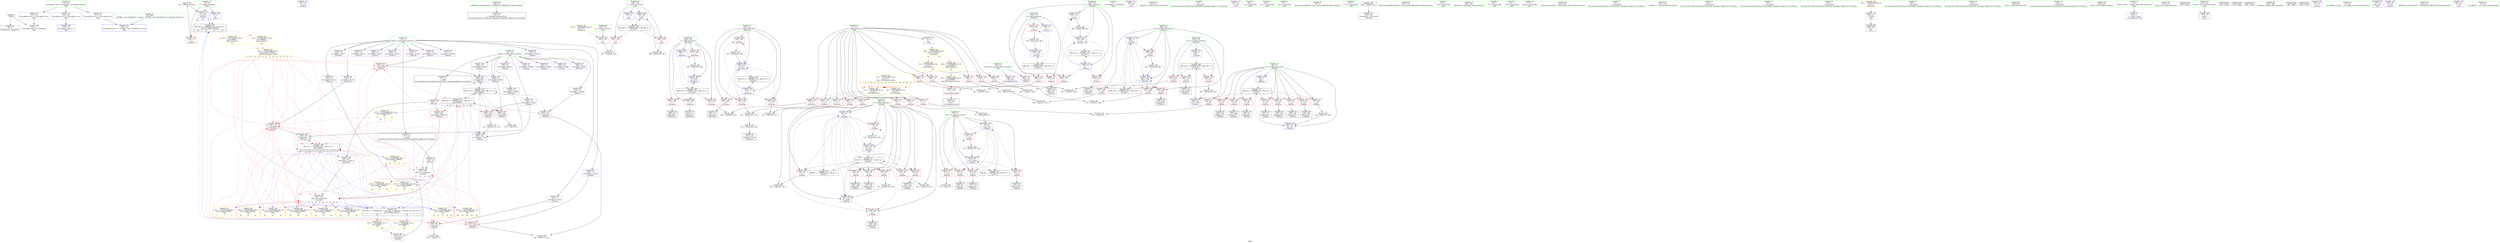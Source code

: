 digraph "SVFG" {
	label="SVFG";

	Node0x55b50742fbe0 [shape=record,color=grey,label="{NodeID: 0\nNullPtr}"];
	Node0x55b50742fbe0 -> Node0x55b507452ce0[style=solid];
	Node0x55b50742fbe0 -> Node0x55b507455390[style=solid];
	Node0x55b507462450 [shape=record,color=grey,label="{NodeID: 277\n319 = Binary(318, 88, )\n}"];
	Node0x55b507462450 -> Node0x55b50745d3c0[style=solid];
	Node0x55b507455390 [shape=record,color=blue, style = dotted,label="{NodeID: 194\n412\<--3\nllvm.global_ctors_2\<--dummyVal\nGlob }"];
	Node0x55b507452550 [shape=record,color=purple,label="{NodeID: 111\n321\<--27\n\<--.str.2\n_Z5solvev\n}"];
	Node0x55b507450700 [shape=record,color=green,label="{NodeID: 28\n50\<--56\n_ZNSt8ios_base4InitD1Ev\<--_ZNSt8ios_base4InitD1Ev_field_insensitive\n}"];
	Node0x55b507450700 -> Node0x55b5074530b0[style=solid];
	Node0x55b50745d970 [shape=record,color=blue,label="{NodeID: 222\n378\<--398\ni\<--inc\nmain\n}"];
	Node0x55b50745d970 -> Node0x55b50746e0a0[style=dashed];
	Node0x55b5074584f0 [shape=record,color=red,label="{NodeID: 139\n159\<--66\n\<--col\n_Z4dropv\n}"];
	Node0x55b5074584f0 -> Node0x55b507453aa0[style=solid];
	Node0x55b5074530b0 [shape=record,color=black,label="{NodeID: 56\n49\<--50\n\<--_ZNSt8ios_base4InitD1Ev\nCan only get source location for instruction, argument, global var or function.}"];
	Node0x55b50747f170 [shape=record,color=yellow,style=double,label="{NodeID: 416\n24V_4 = CSCHI(MR_24V_3)\npts\{150000 180000 \}\nCS[]|{<s0>8|<s1>8|<s2>8|<s3>8|<s4>8}}"];
	Node0x55b50747f170:s0 -> Node0x55b5074591f0[style=dashed,color=red];
	Node0x55b50747f170:s1 -> Node0x55b507459390[style=dashed,color=red];
	Node0x55b50747f170:s2 -> Node0x55b507459600[style=dashed,color=red];
	Node0x55b50747f170:s3 -> Node0x55b507455be0[style=dashed,color=red];
	Node0x55b50747f170:s4 -> Node0x55b5074748a0[style=dashed,color=red];
	Node0x55b507476f10 [shape=record,color=yellow,style=double,label="{NodeID: 333\n24V_1 = ENCHI(MR_24V_0)\npts\{150000 180000 \}\nFun[_Z13compute_statev]|{|<s1>6|<s2>6|<s3>6|<s4>11|<s5>11|<s6>11|<s7>11|<s8>11|<s9>12|<s10>12|<s11>12|<s12>17|<s13>17|<s14>17}}"];
	Node0x55b507476f10 -> Node0x55b50746d110[style=dashed];
	Node0x55b507476f10:s1 -> Node0x55b507459d50[style=dashed,color=red];
	Node0x55b507476f10:s2 -> Node0x55b5074560c0[style=dashed,color=red];
	Node0x55b507476f10:s3 -> Node0x55b50746efa0[style=dashed,color=red];
	Node0x55b507476f10:s4 -> Node0x55b5074591f0[style=dashed,color=red];
	Node0x55b507476f10:s5 -> Node0x55b507459390[style=dashed,color=red];
	Node0x55b507476f10:s6 -> Node0x55b507459600[style=dashed,color=red];
	Node0x55b507476f10:s7 -> Node0x55b507455be0[style=dashed,color=red];
	Node0x55b507476f10:s8 -> Node0x55b5074748a0[style=dashed,color=red];
	Node0x55b507476f10:s9 -> Node0x55b507459d50[style=dashed,color=red];
	Node0x55b507476f10:s10 -> Node0x55b5074560c0[style=dashed,color=red];
	Node0x55b507476f10:s11 -> Node0x55b50746efa0[style=dashed,color=red];
	Node0x55b507476f10:s12 -> Node0x55b507459d50[style=dashed,color=red];
	Node0x55b507476f10:s13 -> Node0x55b5074560c0[style=dashed,color=red];
	Node0x55b507476f10:s14 -> Node0x55b50746efa0[style=dashed,color=red];
	Node0x55b507459bb0 [shape=record,color=red,label="{NodeID: 167\n222\<--200\n\<--j\n_Z6rotatev\n}"];
	Node0x55b507459bb0 -> Node0x55b507456e70[style=solid];
	Node0x55b5074547a0 [shape=record,color=purple,label="{NodeID: 84\n117\<--13\narrayidx13\<--board\n_Z4dropv\n}"];
	Node0x55b507447440 [shape=record,color=green,label="{NodeID: 1\n7\<--1\n__dso_handle\<--dummyObj\nGlob }"];
	Node0x55b5074625d0 [shape=record,color=grey,label="{NodeID: 278\n297 = cmp(295, 296, )\n}"];
	Node0x55b507455490 [shape=record,color=blue,label="{NodeID: 195\n66\<--9\ncol\<--\n_Z4dropv\n}"];
	Node0x55b507455490 -> Node0x55b507473db0[style=dashed];
	Node0x55b507452620 [shape=record,color=purple,label="{NodeID: 112\n382\<--31\n\<--.str.5\nmain\n}"];
	Node0x55b507450800 [shape=record,color=green,label="{NodeID: 29\n63\<--64\n_Z4dropv\<--_Z4dropv_field_insensitive\n}"];
	Node0x55b5074585c0 [shape=record,color=red,label="{NodeID: 140\n166\<--66\n\<--col\n_Z4dropv\n}"];
	Node0x55b5074585c0 -> Node0x55b507453c40[style=solid];
	Node0x55b5074531b0 [shape=record,color=black,label="{NodeID: 57\n95\<--94\nidxprom\<--\n_Z4dropv\n}"];
	Node0x55b50747f300 [shape=record,color=yellow,style=double,label="{NodeID: 417\n24V_5 = CSCHI(MR_24V_4)\npts\{150000 180000 \}\nCS[]|{<s0>9|<s1>9|<s2>9}}"];
	Node0x55b50747f300:s0 -> Node0x55b507459d50[style=dashed,color=red];
	Node0x55b50747f300:s1 -> Node0x55b5074560c0[style=dashed,color=red];
	Node0x55b50747f300:s2 -> Node0x55b50746efa0[style=dashed,color=red];
	Node0x55b507477020 [shape=record,color=yellow,style=double,label="{NodeID: 334\n2V_1 = ENCHI(MR_2V_0)\npts\{12 \}\nFun[_Z6rotatev]}"];
	Node0x55b507477020 -> Node0x55b5074578c0[style=dashed];
	Node0x55b507477020 -> Node0x55b507457990[style=dashed];
	Node0x55b507477020 -> Node0x55b507457a60[style=dashed];
	Node0x55b507459c80 [shape=record,color=red,label="{NodeID: 168\n232\<--200\n\<--j\n_Z6rotatev\n}"];
	Node0x55b507459c80 -> Node0x55b507461fd0[style=solid];
	Node0x55b507454870 [shape=record,color=purple,label="{NodeID: 85\n120\<--13\narrayidx15\<--board\n_Z4dropv\n}"];
	Node0x55b507454870 -> Node0x55b507459390[style=solid];
	Node0x55b507449bc0 [shape=record,color=green,label="{NodeID: 2\n9\<--1\n\<--dummyObj\nCan only get source location for instruction, argument, global var or function.}"];
	Node0x55b507462750 [shape=record,color=grey,label="{NodeID: 279\n82 = cmp(80, 81, )\n}"];
	Node0x55b507455560 [shape=record,color=blue,label="{NodeID: 196\n68\<--84\np\<--\n_Z4dropv\n}"];
	Node0x55b507455560 -> Node0x55b507458760[style=dashed];
	Node0x55b507455560 -> Node0x55b507458830[style=dashed];
	Node0x55b507455560 -> Node0x55b507458900[style=dashed];
	Node0x55b507455560 -> Node0x55b5074589d0[style=dashed];
	Node0x55b507455560 -> Node0x55b507458aa0[style=dashed];
	Node0x55b507455560 -> Node0x55b507458b70[style=dashed];
	Node0x55b507455560 -> Node0x55b507458c40[style=dashed];
	Node0x55b507455560 -> Node0x55b507458d10[style=dashed];
	Node0x55b507455560 -> Node0x55b5074557d0[style=dashed];
	Node0x55b507455560 -> Node0x55b5074558a0[style=dashed];
	Node0x55b507455560 -> Node0x55b507473ea0[style=dashed];
	Node0x55b507455560 -> Node0x55b507474da0[style=dashed];
	Node0x55b5074526f0 [shape=record,color=purple,label="{NodeID: 113\n383\<--33\n\<--.str.6\nmain\n}"];
	Node0x55b507450900 [shape=record,color=green,label="{NodeID: 30\n66\<--67\ncol\<--col_field_insensitive\n_Z4dropv\n}"];
	Node0x55b507450900 -> Node0x55b507458010[style=solid];
	Node0x55b507450900 -> Node0x55b5074580e0[style=solid];
	Node0x55b507450900 -> Node0x55b5074581b0[style=solid];
	Node0x55b507450900 -> Node0x55b507458280[style=solid];
	Node0x55b507450900 -> Node0x55b507458350[style=solid];
	Node0x55b507450900 -> Node0x55b507458420[style=solid];
	Node0x55b507450900 -> Node0x55b5074584f0[style=solid];
	Node0x55b507450900 -> Node0x55b5074585c0[style=solid];
	Node0x55b507450900 -> Node0x55b507458690[style=solid];
	Node0x55b507450900 -> Node0x55b507455490[style=solid];
	Node0x55b507450900 -> Node0x55b507455b10[style=solid];
	Node0x55b507458690 [shape=record,color=red,label="{NodeID: 141\n177\<--66\n\<--col\n_Z4dropv\n}"];
	Node0x55b507458690 -> Node0x55b5074569f0[style=solid];
	Node0x55b507453280 [shape=record,color=black,label="{NodeID: 58\n98\<--97\nidxprom4\<--\n_Z4dropv\n}"];
	Node0x55b50747f490 [shape=record,color=yellow,style=double,label="{NodeID: 418\n24V_6 = CSCHI(MR_24V_5)\npts\{150000 180000 \}\nCS[]|{<s0>10|<s1>10|<s2>10}}"];
	Node0x55b50747f490:s0 -> Node0x55b507459d50[style=dashed,color=red];
	Node0x55b50747f490:s1 -> Node0x55b5074560c0[style=dashed,color=red];
	Node0x55b50747f490:s2 -> Node0x55b50746efa0[style=dashed,color=red];
	Node0x55b507459d50 [shape=record,color=red,label="{NodeID: 169\n220\<--219\n\<--arrayidx5\n_Z6rotatev\n}"];
	Node0x55b507459d50 -> Node0x55b507455e50[style=solid];
	Node0x55b507454940 [shape=record,color=purple,label="{NodeID: 86\n158\<--13\narrayidx32\<--board\n_Z4dropv\n}"];
	Node0x55b50744eb30 [shape=record,color=green,label="{NodeID: 3\n23\<--1\n.str\<--dummyObj\nGlob }"];
	Node0x55b5074628d0 [shape=record,color=grey,label="{NodeID: 280\n122 = cmp(114, 121, )\n}"];
	Node0x55b507455630 [shape=record,color=blue,label="{NodeID: 197\n70\<--87\nrow\<--sub\n_Z4dropv\n}"];
	Node0x55b507455630 -> Node0x55b507458de0[style=dashed];
	Node0x55b507455630 -> Node0x55b507458eb0[style=dashed];
	Node0x55b507455630 -> Node0x55b507458f80[style=dashed];
	Node0x55b507455630 -> Node0x55b507459050[style=dashed];
	Node0x55b507455630 -> Node0x55b507459120[style=dashed];
	Node0x55b507455630 -> Node0x55b507455a40[style=dashed];
	Node0x55b507455630 -> Node0x55b5074743a0[style=dashed];
	Node0x55b5074527c0 [shape=record,color=purple,label="{NodeID: 114\n410\<--36\nllvm.global_ctors_0\<--llvm.global_ctors\nGlob }"];
	Node0x55b5074527c0 -> Node0x55b507455190[style=solid];
	Node0x55b5074509d0 [shape=record,color=green,label="{NodeID: 31\n68\<--69\np\<--p_field_insensitive\n_Z4dropv\n}"];
	Node0x55b5074509d0 -> Node0x55b507458760[style=solid];
	Node0x55b5074509d0 -> Node0x55b507458830[style=solid];
	Node0x55b5074509d0 -> Node0x55b507458900[style=solid];
	Node0x55b5074509d0 -> Node0x55b5074589d0[style=solid];
	Node0x55b5074509d0 -> Node0x55b507458aa0[style=solid];
	Node0x55b5074509d0 -> Node0x55b507458b70[style=solid];
	Node0x55b5074509d0 -> Node0x55b507458c40[style=solid];
	Node0x55b5074509d0 -> Node0x55b507458d10[style=solid];
	Node0x55b5074509d0 -> Node0x55b507455560[style=solid];
	Node0x55b5074509d0 -> Node0x55b5074557d0[style=solid];
	Node0x55b5074509d0 -> Node0x55b5074558a0[style=solid];
	Node0x55b507471ca0 [shape=record,color=black,label="{NodeID: 308\nMR_33V_3 = PHI(MR_33V_4, MR_33V_2, )\npts\{279 \}\n}"];
	Node0x55b507471ca0 -> Node0x55b50745a3d0[style=dashed];
	Node0x55b507471ca0 -> Node0x55b50745a4a0[style=dashed];
	Node0x55b507471ca0 -> Node0x55b50745a570[style=dashed];
	Node0x55b507471ca0 -> Node0x55b50745d700[style=dashed];
	Node0x55b507458760 [shape=record,color=red,label="{NodeID: 142\n104\<--68\n\<--p\n_Z4dropv\n}"];
	Node0x55b507458760 -> Node0x55b507462d50[style=solid];
	Node0x55b507453350 [shape=record,color=black,label="{NodeID: 59\n109\<--108\nidxprom8\<--\n_Z4dropv\n}"];
	Node0x55b507459e20 [shape=record,color=red,label="{NodeID: 170\n247\<--246\n\<--\n_Z13compute_statev\n}"];
	Node0x55b507459e20 -> Node0x55b507454050[style=solid];
	Node0x55b507454a10 [shape=record,color=purple,label="{NodeID: 87\n161\<--13\narrayidx34\<--board\n_Z4dropv\n}"];
	Node0x55b507454a10 -> Node0x55b507459600[style=solid];
	Node0x55b50744ebc0 [shape=record,color=green,label="{NodeID: 4\n25\<--1\n.str.1\<--dummyObj\nGlob }"];
	Node0x55b507462a50 [shape=record,color=grey,label="{NodeID: 281\n335 = cmp(333, 334, )\n}"];
	Node0x55b507455700 [shape=record,color=blue,label="{NodeID: 198\n129\<--131\narrayidx21\<--mul\n_Z4dropv\n}"];
	Node0x55b507455700 -> Node0x55b5074752a0[style=dashed];
	Node0x55b507457180 [shape=record,color=purple,label="{NodeID: 115\n411\<--36\nllvm.global_ctors_1\<--llvm.global_ctors\nGlob }"];
	Node0x55b507457180 -> Node0x55b507455290[style=solid];
	Node0x55b507450aa0 [shape=record,color=green,label="{NodeID: 32\n70\<--71\nrow\<--row_field_insensitive\n_Z4dropv\n}"];
	Node0x55b507450aa0 -> Node0x55b507458de0[style=solid];
	Node0x55b507450aa0 -> Node0x55b507458eb0[style=solid];
	Node0x55b507450aa0 -> Node0x55b507458f80[style=solid];
	Node0x55b507450aa0 -> Node0x55b507459050[style=solid];
	Node0x55b507450aa0 -> Node0x55b507459120[style=solid];
	Node0x55b507450aa0 -> Node0x55b507455630[style=solid];
	Node0x55b507450aa0 -> Node0x55b507455a40[style=solid];
	Node0x55b5074721a0 [shape=record,color=black,label="{NodeID: 309\nMR_35V_2 = PHI(MR_35V_4, MR_35V_1, )\npts\{281 \}\n}"];
	Node0x55b5074721a0 -> Node0x55b50745d560[style=dashed];
	Node0x55b507458830 [shape=record,color=red,label="{NodeID: 143\n108\<--68\n\<--p\n_Z4dropv\n}"];
	Node0x55b507458830 -> Node0x55b507453350[style=solid];
	Node0x55b507453420 [shape=record,color=black,label="{NodeID: 60\n112\<--111\nidxprom10\<--\n_Z4dropv\n}"];
	Node0x55b507459ef0 [shape=record,color=red,label="{NodeID: 171\n289\<--274\n\<--i\n_Z5solvev\n}"];
	Node0x55b507459ef0 -> Node0x55b507463350[style=solid];
	Node0x55b507454ae0 [shape=record,color=purple,label="{NodeID: 88\n216\<--13\narrayidx\<--board\n_Z6rotatev\n}"];
	Node0x55b50744f460 [shape=record,color=green,label="{NodeID: 5\n27\<--1\n.str.2\<--dummyObj\nGlob }"];
	Node0x55b507462bd0 [shape=record,color=grey,label="{NodeID: 282\n101 = cmp(100, 9, )\n}"];
	Node0x55b5074557d0 [shape=record,color=blue,label="{NodeID: 199\n68\<--135\np\<--dec\n_Z4dropv\n}"];
	Node0x55b5074557d0 -> Node0x55b507474da0[style=dashed];
	Node0x55b507457210 [shape=record,color=purple,label="{NodeID: 116\n412\<--36\nllvm.global_ctors_2\<--llvm.global_ctors\nGlob }"];
	Node0x55b507457210 -> Node0x55b507455390[style=solid];
	Node0x55b507450b70 [shape=record,color=green,label="{NodeID: 33\n76\<--77\nllvm.memset.p0i8.i64\<--llvm.memset.p0i8.i64_field_insensitive\n}"];
	Node0x55b507458900 [shape=record,color=red,label="{NodeID: 144\n124\<--68\n\<--p\n_Z4dropv\n}"];
	Node0x55b507458900 -> Node0x55b507453690[style=solid];
	Node0x55b5074534f0 [shape=record,color=black,label="{NodeID: 61\n116\<--115\nidxprom12\<--\n_Z4dropv\n}"];
	Node0x55b50747f940 [shape=record,color=yellow,style=double,label="{NodeID: 421\n24V_9 = CSCHI(MR_24V_1)\npts\{150000 180000 \}\nCS[]|{<s0>13|<s1>13|<s2>13|<s3>13|<s4>13}}"];
	Node0x55b50747f940:s0 -> Node0x55b5074591f0[style=dashed,color=red];
	Node0x55b50747f940:s1 -> Node0x55b507459390[style=dashed,color=red];
	Node0x55b50747f940:s2 -> Node0x55b507459600[style=dashed,color=red];
	Node0x55b50747f940:s3 -> Node0x55b507455be0[style=dashed,color=red];
	Node0x55b50747f940:s4 -> Node0x55b5074748a0[style=dashed,color=red];
	Node0x55b507459fc0 [shape=record,color=red,label="{NodeID: 172\n299\<--274\n\<--i\n_Z5solvev\n}"];
	Node0x55b507459fc0 -> Node0x55b507454120[style=solid];
	Node0x55b507454bb0 [shape=record,color=purple,label="{NodeID: 89\n219\<--13\narrayidx5\<--board\n_Z6rotatev\n}"];
	Node0x55b507454bb0 -> Node0x55b507459d50[style=solid];
	Node0x55b50744f4f0 [shape=record,color=green,label="{NodeID: 6\n29\<--1\n.str.3\<--dummyObj\nGlob }"];
	Node0x55b507462d50 [shape=record,color=grey,label="{NodeID: 283\n106 = cmp(104, 105, )\n}"];
	Node0x55b5074558a0 [shape=record,color=blue,label="{NodeID: 200\n68\<--153\np\<--dec29\n_Z4dropv\n}"];
	Node0x55b5074558a0 -> Node0x55b507458d10[style=dashed];
	Node0x55b5074558a0 -> Node0x55b507474da0[style=dashed];
	Node0x55b507457310 [shape=record,color=purple,label="{NodeID: 117\n345\<--344\narraydecay\<--cond-lvalue\n_Z5solvev\n}"];
	Node0x55b507450c70 [shape=record,color=green,label="{NodeID: 34\n182\<--183\nllvm.memcpy.p0i8.p0i8.i64\<--llvm.memcpy.p0i8.p0i8.i64_field_insensitive\n}"];
	Node0x55b5074589d0 [shape=record,color=red,label="{NodeID: 145\n134\<--68\n\<--p\n_Z4dropv\n}"];
	Node0x55b5074589d0 -> Node0x55b507461b50[style=solid];
	Node0x55b5074535c0 [shape=record,color=black,label="{NodeID: 62\n119\<--118\nidxprom14\<--\n_Z4dropv\n}"];
	Node0x55b50747fad0 [shape=record,color=yellow,style=double,label="{NodeID: 422\n24V_10 = CSCHI(MR_24V_9)\npts\{150000 180000 \}\nCS[]|{<s0>14|<s1>14|<s2>14}}"];
	Node0x55b50747fad0:s0 -> Node0x55b507459d50[style=dashed,color=red];
	Node0x55b50747fad0:s1 -> Node0x55b5074560c0[style=dashed,color=red];
	Node0x55b50747fad0:s2 -> Node0x55b50746efa0[style=dashed,color=red];
	Node0x55b50745a090 [shape=record,color=red,label="{NodeID: 173\n313\<--274\n\<--i\n_Z5solvev\n}"];
	Node0x55b50745a090 -> Node0x55b5074622d0[style=solid];
	Node0x55b507454c80 [shape=record,color=purple,label="{NodeID: 90\n301\<--13\narrayidx\<--board\n_Z5solvev\n}"];
	Node0x55b50744f580 [shape=record,color=green,label="{NodeID: 7\n30\<--1\n.str.4\<--dummyObj\nGlob }"];
	Node0x55b507462ed0 [shape=record,color=grey,label="{NodeID: 284\n92 = cmp(91, 9, )\n}"];
	Node0x55b507455970 [shape=record,color=blue,label="{NodeID: 201\n168\<--162\narrayidx38\<--\n_Z4dropv\n}"];
	Node0x55b507455970 -> Node0x55b5074752a0[style=dashed];
	Node0x55b5074573e0 [shape=record,color=red,label="{NodeID: 118\n318\<--8\n\<--t\n_Z5solvev\n}"];
	Node0x55b5074573e0 -> Node0x55b507462450[style=solid];
	Node0x55b507450d70 [shape=record,color=green,label="{NodeID: 35\n195\<--196\n_Z6rotatev\<--_Z6rotatev_field_insensitive\n}"];
	Node0x55b507458aa0 [shape=record,color=red,label="{NodeID: 146\n139\<--68\n\<--p\n_Z4dropv\n}"];
	Node0x55b507458aa0 -> Node0x55b507463650[style=solid];
	Node0x55b507453690 [shape=record,color=black,label="{NodeID: 63\n125\<--124\nidxprom18\<--\n_Z4dropv\n}"];
	Node0x55b50747fc60 [shape=record,color=yellow,style=double,label="{NodeID: 423\n24V_11 = CSCHI(MR_24V_10)\npts\{150000 180000 \}\nCS[]|{<s0>15|<s1>15|<s2>15}}"];
	Node0x55b50747fc60:s0 -> Node0x55b507459d50[style=dashed,color=red];
	Node0x55b50747fc60:s1 -> Node0x55b5074560c0[style=dashed,color=red];
	Node0x55b50747fc60:s2 -> Node0x55b50746efa0[style=dashed,color=red];
	Node0x55b5074775c0 [shape=record,color=yellow,style=double,label="{NodeID: 340\n2V_1 = ENCHI(MR_2V_0)\npts\{12 \}\nFun[_Z5solvev]|{|<s5>24}}"];
	Node0x55b5074775c0 -> Node0x55b507457b30[style=dashed];
	Node0x55b5074775c0 -> Node0x55b507457c00[style=dashed];
	Node0x55b5074775c0 -> Node0x55b507457cd0[style=dashed];
	Node0x55b5074775c0 -> Node0x55b507457da0[style=dashed];
	Node0x55b5074775c0 -> Node0x55b507457e70[style=dashed];
	Node0x55b5074775c0:s5 -> Node0x55b507476d20[style=dashed,color=red];
	Node0x55b50745a160 [shape=record,color=red,label="{NodeID: 174\n295\<--276\n\<--j\n_Z5solvev\n}"];
	Node0x55b50745a160 -> Node0x55b5074625d0[style=solid];
	Node0x55b507454d50 [shape=record,color=purple,label="{NodeID: 91\n304\<--13\narrayidx5\<--board\n_Z5solvev\n}"];
	Node0x55b50744f610 [shape=record,color=green,label="{NodeID: 8\n31\<--1\n.str.5\<--dummyObj\nGlob }"];
	Node0x55b507463050 [shape=record,color=grey,label="{NodeID: 285\n212 = cmp(210, 211, )\n}"];
	Node0x55b507455a40 [shape=record,color=blue,label="{NodeID: 202\n70\<--173\nrow\<--dec40\n_Z4dropv\n}"];
	Node0x55b507455a40 -> Node0x55b507458de0[style=dashed];
	Node0x55b507455a40 -> Node0x55b507458eb0[style=dashed];
	Node0x55b507455a40 -> Node0x55b507458f80[style=dashed];
	Node0x55b507455a40 -> Node0x55b507459050[style=dashed];
	Node0x55b507455a40 -> Node0x55b507459120[style=dashed];
	Node0x55b507455a40 -> Node0x55b507455a40[style=dashed];
	Node0x55b507455a40 -> Node0x55b5074743a0[style=dashed];
	Node0x55b5074574b0 [shape=record,color=red,label="{NodeID: 119\n81\<--11\n\<--n\n_Z4dropv\n}"];
	Node0x55b5074574b0 -> Node0x55b507462750[style=solid];
	Node0x55b507450e70 [shape=record,color=green,label="{NodeID: 36\n198\<--199\ni\<--i_field_insensitive\n_Z6rotatev\n}"];
	Node0x55b507450e70 -> Node0x55b5074596d0[style=solid];
	Node0x55b507450e70 -> Node0x55b5074597a0[style=solid];
	Node0x55b507450e70 -> Node0x55b507459870[style=solid];
	Node0x55b507450e70 -> Node0x55b507459940[style=solid];
	Node0x55b507450e70 -> Node0x55b507455cb0[style=solid];
	Node0x55b507450e70 -> Node0x55b507455ff0[style=solid];
	Node0x55b507473db0 [shape=record,color=black,label="{NodeID: 313\nMR_4V_3 = PHI(MR_4V_4, MR_4V_2, )\npts\{67 \}\n}"];
	Node0x55b507473db0 -> Node0x55b507458010[style=dashed];
	Node0x55b507473db0 -> Node0x55b5074580e0[style=dashed];
	Node0x55b507473db0 -> Node0x55b5074581b0[style=dashed];
	Node0x55b507473db0 -> Node0x55b507458280[style=dashed];
	Node0x55b507473db0 -> Node0x55b507458350[style=dashed];
	Node0x55b507473db0 -> Node0x55b507458420[style=dashed];
	Node0x55b507473db0 -> Node0x55b5074584f0[style=dashed];
	Node0x55b507473db0 -> Node0x55b5074585c0[style=dashed];
	Node0x55b507473db0 -> Node0x55b507458690[style=dashed];
	Node0x55b507473db0 -> Node0x55b507455b10[style=dashed];
	Node0x55b507458b70 [shape=record,color=red,label="{NodeID: 147\n143\<--68\n\<--p\n_Z4dropv\n}"];
	Node0x55b507458b70 -> Node0x55b507453830[style=solid];
	Node0x55b507453760 [shape=record,color=black,label="{NodeID: 64\n128\<--127\nidxprom20\<--\n_Z4dropv\n}"];
	Node0x55b50747fdf0 [shape=record,color=yellow,style=double,label="{NodeID: 424\n24V_12 = CSCHI(MR_24V_11)\npts\{150000 180000 \}\nCS[]|{<s0>16|<s1>16|<s2>16}}"];
	Node0x55b50747fdf0:s0 -> Node0x55b507459d50[style=dashed,color=red];
	Node0x55b50747fdf0:s1 -> Node0x55b5074560c0[style=dashed,color=red];
	Node0x55b50747fdf0:s2 -> Node0x55b50746efa0[style=dashed,color=red];
	Node0x55b50745a230 [shape=record,color=red,label="{NodeID: 175\n302\<--276\n\<--j\n_Z5solvev\n}"];
	Node0x55b50745a230 -> Node0x55b5074541f0[style=solid];
	Node0x55b507454e20 [shape=record,color=purple,label="{NodeID: 92\n348\<--13\narrayidx22\<--board\n_Z5solvev\n}"];
	Node0x55b50744f6a0 [shape=record,color=green,label="{NodeID: 9\n33\<--1\n.str.6\<--dummyObj\nGlob }"];
	Node0x55b5074631d0 [shape=record,color=grey,label="{NodeID: 286\n206 = cmp(204, 205, )\n}"];
	Node0x55b507455b10 [shape=record,color=blue,label="{NodeID: 203\n66\<--178\ncol\<--inc\n_Z4dropv\n}"];
	Node0x55b507455b10 -> Node0x55b507473db0[style=dashed];
	Node0x55b507457580 [shape=record,color=red,label="{NodeID: 120\n84\<--11\n\<--n\n_Z4dropv\n}"];
	Node0x55b507457580 -> Node0x55b507455560[style=solid];
	Node0x55b507450f40 [shape=record,color=green,label="{NodeID: 37\n200\<--201\nj\<--j_field_insensitive\n_Z6rotatev\n}"];
	Node0x55b507450f40 -> Node0x55b507459a10[style=solid];
	Node0x55b507450f40 -> Node0x55b507459ae0[style=solid];
	Node0x55b507450f40 -> Node0x55b507459bb0[style=solid];
	Node0x55b507450f40 -> Node0x55b507459c80[style=solid];
	Node0x55b507450f40 -> Node0x55b507455d80[style=solid];
	Node0x55b507450f40 -> Node0x55b507455f20[style=solid];
	Node0x55b507473ea0 [shape=record,color=black,label="{NodeID: 314\nMR_6V_2 = PHI(MR_6V_4, MR_6V_1, )\npts\{69 \}\n}"];
	Node0x55b507473ea0 -> Node0x55b507455560[style=dashed];
	Node0x55b507458c40 [shape=record,color=red,label="{NodeID: 148\n152\<--68\n\<--p\n_Z4dropv\n}"];
	Node0x55b507458c40 -> Node0x55b507461550[style=solid];
	Node0x55b507453830 [shape=record,color=black,label="{NodeID: 65\n144\<--143\nidxprom23\<--\n_Z4dropv\n}"];
	Node0x55b50745a300 [shape=record,color=red,label="{NodeID: 176\n308\<--276\n\<--j\n_Z5solvev\n}"];
	Node0x55b50745a300 -> Node0x55b5074613d0[style=solid];
	Node0x55b507454ef0 [shape=record,color=purple,label="{NodeID: 93\n351\<--13\narrayidx24\<--board\n_Z5solvev\n}"];
	Node0x55b507454ef0 -> Node0x55b50745a980[style=solid];
	Node0x55b50744f730 [shape=record,color=green,label="{NodeID: 10\n35\<--1\nstdout\<--dummyObj\nGlob }"];
	Node0x55b507463350 [shape=record,color=grey,label="{NodeID: 287\n291 = cmp(289, 290, )\n}"];
	Node0x55b507455be0 [shape=record,color=blue, style = dotted,label="{NodeID: 204\n413\<--415\noffset_0\<--dummyVal\n_Z4dropv\n|{<s0>8|<s1>11|<s2>13|<s3>20}}"];
	Node0x55b507455be0:s0 -> Node0x55b50747f300[style=dashed,color=blue];
	Node0x55b507455be0:s1 -> Node0x55b50746d110[style=dashed,color=blue];
	Node0x55b507455be0:s2 -> Node0x55b50747fad0[style=dashed,color=blue];
	Node0x55b507455be0:s3 -> Node0x55b5074737b0[style=dashed,color=blue];
	Node0x55b507457650 [shape=record,color=red,label="{NodeID: 121\n86\<--11\n\<--n\n_Z4dropv\n}"];
	Node0x55b507457650 -> Node0x55b507456cf0[style=solid];
	Node0x55b507451010 [shape=record,color=green,label="{NodeID: 38\n243\<--244\n_Z13compute_statev\<--_Z13compute_statev_field_insensitive\n}"];
	Node0x55b5074743a0 [shape=record,color=black,label="{NodeID: 315\nMR_8V_2 = PHI(MR_8V_4, MR_8V_1, )\npts\{71 \}\n}"];
	Node0x55b5074743a0 -> Node0x55b507455630[style=dashed];
	Node0x55b507458d10 [shape=record,color=red,label="{NodeID: 149\n163\<--68\n\<--p\n_Z4dropv\n}"];
	Node0x55b507458d10 -> Node0x55b507453b70[style=solid];
	Node0x55b507453900 [shape=record,color=black,label="{NodeID: 66\n147\<--146\nidxprom25\<--\n_Z4dropv\n}"];
	Node0x55b507480110 [shape=record,color=yellow,style=double,label="{NodeID: 426\n24V_14 = CSCHI(MR_24V_1)\npts\{150000 180000 \}\nCS[]|{<s0>18|<s1>18|<s2>18}}"];
	Node0x55b507480110:s0 -> Node0x55b507459d50[style=dashed,color=red];
	Node0x55b507480110:s1 -> Node0x55b5074560c0[style=dashed,color=red];
	Node0x55b507480110:s2 -> Node0x55b50746efa0[style=dashed,color=red];
	Node0x55b507456450 [shape=record,color=black,label="{NodeID: 260\n344 = PHI(29, 30, )\n}"];
	Node0x55b507456450 -> Node0x55b507457310[style=solid];
	Node0x55b50745a3d0 [shape=record,color=red,label="{NodeID: 177\n327\<--278\n\<--i12\n_Z5solvev\n}"];
	Node0x55b50745a3d0 -> Node0x55b507463ad0[style=solid];
	Node0x55b507454fc0 [shape=record,color=purple,label="{NodeID: 94\n413\<--14\noffset_0\<--\n}"];
	Node0x55b507454fc0 -> Node0x55b507455be0[style=solid];
	Node0x55b507454fc0 -> Node0x55b5074560c0[style=solid];
	Node0x55b50744f7c0 [shape=record,color=green,label="{NodeID: 11\n37\<--1\n\<--dummyObj\nCan only get source location for instruction, argument, global var or function.}"];
	Node0x55b5074634d0 [shape=record,color=grey,label="{NodeID: 288\n150 = cmp(149, 9, )\n}"];
	Node0x55b507455cb0 [shape=record,color=blue,label="{NodeID: 205\n198\<--9\ni\<--\n_Z6rotatev\n}"];
	Node0x55b507455cb0 -> Node0x55b50746eaa0[style=dashed];
	Node0x55b507457720 [shape=record,color=red,label="{NodeID: 122\n105\<--11\n\<--n\n_Z4dropv\n}"];
	Node0x55b507457720 -> Node0x55b507462d50[style=solid];
	Node0x55b507451110 [shape=record,color=green,label="{NodeID: 39\n271\<--272\n_Z5solvev\<--_Z5solvev_field_insensitive\n}"];
	Node0x55b5074748a0 [shape=record,color=black,label="{NodeID: 316\nMR_12V_2 = PHI(MR_12V_3, MR_12V_1, )\npts\{180000 \}\n|{|<s8>8|<s9>11|<s10>13|<s11>20}}"];
	Node0x55b5074748a0 -> Node0x55b5074592c0[style=dashed];
	Node0x55b5074748a0 -> Node0x55b507459460[style=dashed];
	Node0x55b5074748a0 -> Node0x55b507459530[style=dashed];
	Node0x55b5074748a0 -> Node0x55b50745acc0[style=dashed];
	Node0x55b5074748a0 -> Node0x55b507455700[style=dashed];
	Node0x55b5074748a0 -> Node0x55b507455970[style=dashed];
	Node0x55b5074748a0 -> Node0x55b5074748a0[style=dashed];
	Node0x55b5074748a0 -> Node0x55b5074752a0[style=dashed];
	Node0x55b5074748a0:s8 -> Node0x55b50747f300[style=dashed,color=blue];
	Node0x55b5074748a0:s9 -> Node0x55b50746d110[style=dashed,color=blue];
	Node0x55b5074748a0:s10 -> Node0x55b50747fad0[style=dashed,color=blue];
	Node0x55b5074748a0:s11 -> Node0x55b5074737b0[style=dashed,color=blue];
	Node0x55b507458de0 [shape=record,color=red,label="{NodeID: 150\n91\<--70\n\<--row\n_Z4dropv\n}"];
	Node0x55b507458de0 -> Node0x55b507462ed0[style=solid];
	Node0x55b5074539d0 [shape=record,color=black,label="{NodeID: 67\n157\<--156\nidxprom31\<--\n_Z4dropv\n}"];
	Node0x55b5074802a0 [shape=record,color=yellow,style=double,label="{NodeID: 427\n24V_15 = CSCHI(MR_24V_14)\npts\{150000 180000 \}\nCS[]|{<s0>19|<s1>19|<s2>19}}"];
	Node0x55b5074802a0:s0 -> Node0x55b507459d50[style=dashed,color=red];
	Node0x55b5074802a0:s1 -> Node0x55b5074560c0[style=dashed,color=red];
	Node0x55b5074802a0:s2 -> Node0x55b50746efa0[style=dashed,color=red];
	Node0x55b5074569f0 [shape=record,color=grey,label="{NodeID: 261\n178 = Binary(177, 88, )\n}"];
	Node0x55b5074569f0 -> Node0x55b507455b10[style=solid];
	Node0x55b50745a4a0 [shape=record,color=red,label="{NodeID: 178\n346\<--278\n\<--i12\n_Z5solvev\n}"];
	Node0x55b50745a4a0 -> Node0x55b5074542c0[style=solid];
	Node0x55b507455090 [shape=record,color=purple,label="{NodeID: 95\n110\<--16\narrayidx9\<--buffer\n_Z4dropv\n}"];
	Node0x55b50744f850 [shape=record,color=green,label="{NodeID: 12\n73\<--1\n\<--dummyObj\nCan only get source location for instruction, argument, global var or function.}"];
	Node0x55b507463650 [shape=record,color=grey,label="{NodeID: 289\n141 = cmp(139, 140, )\n}"];
	Node0x55b507455d80 [shape=record,color=blue,label="{NodeID: 206\n200\<--9\nj\<--\n_Z6rotatev\n}"];
	Node0x55b507455d80 -> Node0x55b507459a10[style=dashed];
	Node0x55b507455d80 -> Node0x55b507459ae0[style=dashed];
	Node0x55b507455d80 -> Node0x55b507459bb0[style=dashed];
	Node0x55b507455d80 -> Node0x55b507459c80[style=dashed];
	Node0x55b507455d80 -> Node0x55b507455f20[style=dashed];
	Node0x55b507455d80 -> Node0x55b50746e5a0[style=dashed];
	Node0x55b5074577f0 [shape=record,color=red,label="{NodeID: 123\n140\<--11\n\<--n\n_Z4dropv\n}"];
	Node0x55b5074577f0 -> Node0x55b507463650[style=solid];
	Node0x55b507451210 [shape=record,color=green,label="{NodeID: 40\n274\<--275\ni\<--i_field_insensitive\n_Z5solvev\n}"];
	Node0x55b507451210 -> Node0x55b507459ef0[style=solid];
	Node0x55b507451210 -> Node0x55b507459fc0[style=solid];
	Node0x55b507451210 -> Node0x55b50745a090[style=solid];
	Node0x55b507451210 -> Node0x55b50745d080[style=solid];
	Node0x55b507451210 -> Node0x55b50745d2f0[style=solid];
	Node0x55b507474da0 [shape=record,color=black,label="{NodeID: 317\nMR_6V_5 = PHI(MR_6V_7, MR_6V_4, )\npts\{69 \}\n}"];
	Node0x55b507474da0 -> Node0x55b507458760[style=dashed];
	Node0x55b507474da0 -> Node0x55b507458830[style=dashed];
	Node0x55b507474da0 -> Node0x55b507458900[style=dashed];
	Node0x55b507474da0 -> Node0x55b5074589d0[style=dashed];
	Node0x55b507474da0 -> Node0x55b507458aa0[style=dashed];
	Node0x55b507474da0 -> Node0x55b507458b70[style=dashed];
	Node0x55b507474da0 -> Node0x55b507458c40[style=dashed];
	Node0x55b507474da0 -> Node0x55b507458d10[style=dashed];
	Node0x55b507474da0 -> Node0x55b5074557d0[style=dashed];
	Node0x55b507474da0 -> Node0x55b5074558a0[style=dashed];
	Node0x55b507474da0 -> Node0x55b507473ea0[style=dashed];
	Node0x55b507474da0 -> Node0x55b507474da0[style=dashed];
	Node0x55b507458eb0 [shape=record,color=red,label="{NodeID: 151\n94\<--70\n\<--row\n_Z4dropv\n}"];
	Node0x55b507458eb0 -> Node0x55b5074531b0[style=solid];
	Node0x55b507453aa0 [shape=record,color=black,label="{NodeID: 68\n160\<--159\nidxprom33\<--\n_Z4dropv\n}"];
	Node0x55b507473620 [shape=record,color=yellow,style=double,label="{NodeID: 428\n24V_16 = CSCHI(MR_24V_15)\npts\{150000 180000 \}\nCS[]|{<s0>20|<s1>20|<s2>20|<s3>20|<s4>20}}"];
	Node0x55b507473620:s0 -> Node0x55b5074591f0[style=dashed,color=red];
	Node0x55b507473620:s1 -> Node0x55b507459390[style=dashed,color=red];
	Node0x55b507473620:s2 -> Node0x55b507459600[style=dashed,color=red];
	Node0x55b507473620:s3 -> Node0x55b507455be0[style=dashed,color=red];
	Node0x55b507473620:s4 -> Node0x55b5074748a0[style=dashed,color=red];
	Node0x55b507477a20 [shape=record,color=yellow,style=double,label="{NodeID: 345\n10V_1 = ENCHI(MR_10V_0)\npts\{150000 \}\nFun[_Z5solvev]|{<s0>24}}"];
	Node0x55b507477a20:s0 -> Node0x55b507476f10[style=dashed,color=red];
	Node0x55b507456b70 [shape=record,color=grey,label="{NodeID: 262\n173 = Binary(172, 136, )\n}"];
	Node0x55b507456b70 -> Node0x55b507455a40[style=solid];
	Node0x55b50745a570 [shape=record,color=red,label="{NodeID: 179\n360\<--278\n\<--i12\n_Z5solvev\n}"];
	Node0x55b50745a570 -> Node0x55b507461cd0[style=solid];
	Node0x55b507451920 [shape=record,color=purple,label="{NodeID: 96\n113\<--16\narrayidx11\<--buffer\n_Z4dropv\n}"];
	Node0x55b507451920 -> Node0x55b5074592c0[style=solid];
	Node0x55b50744f8e0 [shape=record,color=green,label="{NodeID: 13\n74\<--1\n\<--dummyObj\nCan only get source location for instruction, argument, global var or function.}"];
	Node0x55b5074637d0 [shape=record,color=grey,label="{NodeID: 290\n340 = cmp(337, 339, )\n}"];
	Node0x55b507455e50 [shape=record,color=blue,label="{NodeID: 207\n229\<--220\narrayidx10\<--\n_Z6rotatev\n}"];
	Node0x55b507455e50 -> Node0x55b507455e50[style=dashed];
	Node0x55b507455e50 -> Node0x55b50746efa0[style=dashed];
	Node0x55b5074578c0 [shape=record,color=red,label="{NodeID: 124\n205\<--11\n\<--n\n_Z6rotatev\n}"];
	Node0x55b5074578c0 -> Node0x55b5074631d0[style=solid];
	Node0x55b5074512e0 [shape=record,color=green,label="{NodeID: 41\n276\<--277\nj\<--j_field_insensitive\n_Z5solvev\n}"];
	Node0x55b5074512e0 -> Node0x55b50745a160[style=solid];
	Node0x55b5074512e0 -> Node0x55b50745a230[style=solid];
	Node0x55b5074512e0 -> Node0x55b50745a300[style=solid];
	Node0x55b5074512e0 -> Node0x55b50745d150[style=solid];
	Node0x55b5074512e0 -> Node0x55b50745d220[style=solid];
	Node0x55b5074752a0 [shape=record,color=black,label="{NodeID: 318\nMR_12V_4 = PHI(MR_12V_6, MR_12V_3, )\npts\{180000 \}\n}"];
	Node0x55b5074752a0 -> Node0x55b5074592c0[style=dashed];
	Node0x55b5074752a0 -> Node0x55b507459460[style=dashed];
	Node0x55b5074752a0 -> Node0x55b507459530[style=dashed];
	Node0x55b5074752a0 -> Node0x55b507455700[style=dashed];
	Node0x55b5074752a0 -> Node0x55b507455970[style=dashed];
	Node0x55b5074752a0 -> Node0x55b5074748a0[style=dashed];
	Node0x55b5074752a0 -> Node0x55b5074752a0[style=dashed];
	Node0x55b507458f80 [shape=record,color=red,label="{NodeID: 152\n115\<--70\n\<--row\n_Z4dropv\n}"];
	Node0x55b507458f80 -> Node0x55b5074534f0[style=solid];
	Node0x55b507453b70 [shape=record,color=black,label="{NodeID: 69\n164\<--163\nidxprom35\<--\n_Z4dropv\n}"];
	Node0x55b5074737b0 [shape=record,color=yellow,style=double,label="{NodeID: 429\n24V_17 = CSCHI(MR_24V_16)\npts\{150000 180000 \}\nCS[]|{<s0>21|<s1>21|<s2>21}}"];
	Node0x55b5074737b0:s0 -> Node0x55b507459d50[style=dashed,color=red];
	Node0x55b5074737b0:s1 -> Node0x55b5074560c0[style=dashed,color=red];
	Node0x55b5074737b0:s2 -> Node0x55b50746efa0[style=dashed,color=red];
	Node0x55b507477b00 [shape=record,color=yellow,style=double,label="{NodeID: 346\n12V_1 = ENCHI(MR_12V_0)\npts\{180000 \}\nFun[_Z5solvev]|{<s0>24}}"];
	Node0x55b507477b00:s0 -> Node0x55b507476f10[style=dashed,color=red];
	Node0x55b507456cf0 [shape=record,color=grey,label="{NodeID: 263\n87 = Binary(86, 88, )\n}"];
	Node0x55b507456cf0 -> Node0x55b507455630[style=solid];
	Node0x55b50745a640 [shape=record,color=red,label="{NodeID: 180\n333\<--280\n\<--j16\n_Z5solvev\n}"];
	Node0x55b50745a640 -> Node0x55b507462a50[style=solid];
	Node0x55b5074519f0 [shape=record,color=purple,label="{NodeID: 97\n126\<--16\narrayidx19\<--buffer\n_Z4dropv\n}"];
	Node0x55b50744f970 [shape=record,color=green,label="{NodeID: 14\n75\<--1\n\<--dummyObj\nCan only get source location for instruction, argument, global var or function.}"];
	Node0x55b507463950 [shape=record,color=grey,label="{NodeID: 291\n393 = cmp(391, 392, )\n}"];
	Node0x55b507455f20 [shape=record,color=blue,label="{NodeID: 208\n200\<--233\nj\<--inc\n_Z6rotatev\n}"];
	Node0x55b507455f20 -> Node0x55b507459a10[style=dashed];
	Node0x55b507455f20 -> Node0x55b507459ae0[style=dashed];
	Node0x55b507455f20 -> Node0x55b507459bb0[style=dashed];
	Node0x55b507455f20 -> Node0x55b507459c80[style=dashed];
	Node0x55b507455f20 -> Node0x55b507455f20[style=dashed];
	Node0x55b507455f20 -> Node0x55b50746e5a0[style=dashed];
	Node0x55b507457990 [shape=record,color=red,label="{NodeID: 125\n211\<--11\n\<--n\n_Z6rotatev\n}"];
	Node0x55b507457990 -> Node0x55b507463050[style=solid];
	Node0x55b5074513b0 [shape=record,color=green,label="{NodeID: 42\n278\<--279\ni12\<--i12_field_insensitive\n_Z5solvev\n}"];
	Node0x55b5074513b0 -> Node0x55b50745a3d0[style=solid];
	Node0x55b5074513b0 -> Node0x55b50745a4a0[style=solid];
	Node0x55b5074513b0 -> Node0x55b50745a570[style=solid];
	Node0x55b5074513b0 -> Node0x55b50745d490[style=solid];
	Node0x55b5074513b0 -> Node0x55b50745d700[style=solid];
	Node0x55b5074757a0 [shape=record,color=yellow,style=double,label="{NodeID: 319\n40V_1 = ENCHI(MR_40V_0)\npts\{1 \}\nFun[main]}"];
	Node0x55b5074757a0 -> Node0x55b507457f40[style=dashed];
	Node0x55b507459050 [shape=record,color=red,label="{NodeID: 153\n156\<--70\n\<--row\n_Z4dropv\n}"];
	Node0x55b507459050 -> Node0x55b5074539d0[style=solid];
	Node0x55b507453c40 [shape=record,color=black,label="{NodeID: 70\n167\<--166\nidxprom37\<--\n_Z4dropv\n}"];
	Node0x55b507477be0 [shape=record,color=yellow,style=double,label="{NodeID: 347\n22V_1 = ENCHI(MR_22V_0)\npts\{220000 \}\nFun[_Z5solvev]|{<s0>24}}"];
	Node0x55b507477be0:s0 -> Node0x55b507476e30[style=dashed,color=red];
	Node0x55b507456e70 [shape=record,color=grey,label="{NodeID: 264\n223 = Binary(221, 222, )\n}"];
	Node0x55b507456e70 -> Node0x55b507462150[style=solid];
	Node0x55b50745a710 [shape=record,color=red,label="{NodeID: 181\n337\<--280\n\<--j16\n_Z5solvev\n}"];
	Node0x55b50745a710 -> Node0x55b5074637d0[style=solid];
	Node0x55b507451ac0 [shape=record,color=purple,label="{NodeID: 98\n129\<--16\narrayidx21\<--buffer\n_Z4dropv\n}"];
	Node0x55b507451ac0 -> Node0x55b507459460[style=solid];
	Node0x55b507451ac0 -> Node0x55b507455700[style=solid];
	Node0x55b50744fa00 [shape=record,color=green,label="{NodeID: 15\n88\<--1\n\<--dummyObj\nCan only get source location for instruction, argument, global var or function.}"];
	Node0x55b507463ad0 [shape=record,color=grey,label="{NodeID: 292\n329 = cmp(327, 328, )\n}"];
	Node0x55b507455ff0 [shape=record,color=blue,label="{NodeID: 209\n198\<--238\ni\<--inc12\n_Z6rotatev\n}"];
	Node0x55b507455ff0 -> Node0x55b50746eaa0[style=dashed];
	Node0x55b507457a60 [shape=record,color=red,label="{NodeID: 126\n221\<--11\n\<--n\n_Z6rotatev\n}"];
	Node0x55b507457a60 -> Node0x55b507456e70[style=solid];
	Node0x55b507451480 [shape=record,color=green,label="{NodeID: 43\n280\<--281\nj16\<--j16_field_insensitive\n_Z5solvev\n}"];
	Node0x55b507451480 -> Node0x55b50745a640[style=solid];
	Node0x55b507451480 -> Node0x55b50745a710[style=solid];
	Node0x55b507451480 -> Node0x55b50745a7e0[style=solid];
	Node0x55b507451480 -> Node0x55b50745a8b0[style=solid];
	Node0x55b507451480 -> Node0x55b50745d560[style=solid];
	Node0x55b507451480 -> Node0x55b50745d630[style=solid];
	Node0x55b507459120 [shape=record,color=red,label="{NodeID: 154\n172\<--70\n\<--row\n_Z4dropv\n}"];
	Node0x55b507459120 -> Node0x55b507456b70[style=solid];
	Node0x55b507453d10 [shape=record,color=black,label="{NodeID: 71\n215\<--214\nidxprom\<--\n_Z6rotatev\n}"];
	Node0x55b507473ad0 [shape=record,color=yellow,style=double,label="{NodeID: 431\n10V_2 = CSCHI(MR_10V_1)\npts\{150000 \}\nCS[]|{|<s1>29}}"];
	Node0x55b507473ad0 -> Node0x55b50745a980[style=dashed];
	Node0x55b507473ad0:s1 -> Node0x55b50746db40[style=dashed,color=blue];
	Node0x55b507456ff0 [shape=record,color=grey,label="{NodeID: 265\n356 = Binary(355, 88, )\n}"];
	Node0x55b507456ff0 -> Node0x55b50745d630[style=solid];
	Node0x55b50745a7e0 [shape=record,color=red,label="{NodeID: 182\n349\<--280\n\<--j16\n_Z5solvev\n}"];
	Node0x55b50745a7e0 -> Node0x55b507454390[style=solid];
	Node0x55b507451b90 [shape=record,color=purple,label="{NodeID: 99\n145\<--16\narrayidx24\<--buffer\n_Z4dropv\n}"];
	Node0x55b50744fb00 [shape=record,color=green,label="{NodeID: 16\n132\<--1\n\<--dummyObj\nCan only get source location for instruction, argument, global var or function.}"];
	Node0x55b50746d110 [shape=record,color=black,label="{NodeID: 293\nMR_24V_2 = PHI(MR_24V_1, MR_24V_13, MR_24V_7, MR_24V_18, MR_24V_8, )\npts\{150000 180000 \}\n|{<s0>24|<s1>24}}"];
	Node0x55b50746d110:s0 -> Node0x55b507473ad0[style=dashed,color=blue];
	Node0x55b50746d110:s1 -> Node0x55b507473c30[style=dashed,color=blue];
	Node0x55b5074560c0 [shape=record,color=blue, style = dotted,label="{NodeID: 210\n413\<--416\noffset_0\<--dummyVal\n_Z6rotatev\n|{<s0>6|<s1>7|<s2>9|<s3>10|<s4>12|<s5>14|<s6>15|<s7>16|<s8>17|<s9>18|<s10>19|<s11>21}}"];
	Node0x55b5074560c0:s0 -> Node0x55b50747efe0[style=dashed,color=blue];
	Node0x55b5074560c0:s1 -> Node0x55b50747f170[style=dashed,color=blue];
	Node0x55b5074560c0:s2 -> Node0x55b50747f490[style=dashed,color=blue];
	Node0x55b5074560c0:s3 -> Node0x55b50746d110[style=dashed,color=blue];
	Node0x55b5074560c0:s4 -> Node0x55b50747f940[style=dashed,color=blue];
	Node0x55b5074560c0:s5 -> Node0x55b50747fc60[style=dashed,color=blue];
	Node0x55b5074560c0:s6 -> Node0x55b50747fdf0[style=dashed,color=blue];
	Node0x55b5074560c0:s7 -> Node0x55b50746d110[style=dashed,color=blue];
	Node0x55b5074560c0:s8 -> Node0x55b507480110[style=dashed,color=blue];
	Node0x55b5074560c0:s9 -> Node0x55b5074802a0[style=dashed,color=blue];
	Node0x55b5074560c0:s10 -> Node0x55b507473620[style=dashed,color=blue];
	Node0x55b5074560c0:s11 -> Node0x55b50746d110[style=dashed,color=blue];
	Node0x55b507457b30 [shape=record,color=red,label="{NodeID: 127\n290\<--11\n\<--n\n_Z5solvev\n}"];
	Node0x55b507457b30 -> Node0x55b507463350[style=solid];
	Node0x55b507451550 [shape=record,color=green,label="{NodeID: 44\n285\<--286\nscanf\<--scanf_field_insensitive\n}"];
	Node0x55b5074763a0 [shape=record,color=yellow,style=double,label="{NodeID: 321\n44V_1 = ENCHI(MR_44V_0)\npts\{377 \}\nFun[main]}"];
	Node0x55b5074763a0 -> Node0x55b50745aa50[style=dashed];
	Node0x55b5074591f0 [shape=record,color=red,label="{NodeID: 155\n100\<--99\n\<--arrayidx5\n_Z4dropv\n}"];
	Node0x55b5074591f0 -> Node0x55b507462bd0[style=solid];
	Node0x55b507453de0 [shape=record,color=black,label="{NodeID: 72\n218\<--217\nidxprom4\<--\n_Z6rotatev\n}"];
	Node0x55b507473c30 [shape=record,color=yellow,style=double,label="{NodeID: 432\n12V_2 = CSCHI(MR_12V_1)\npts\{180000 \}\nCS[]|{<s0>29}}"];
	Node0x55b507473c30:s0 -> Node0x55b50746db40[style=dashed,color=blue];
	Node0x55b5074613d0 [shape=record,color=grey,label="{NodeID: 266\n309 = Binary(308, 88, )\n}"];
	Node0x55b5074613d0 -> Node0x55b50745d220[style=solid];
	Node0x55b50745a8b0 [shape=record,color=red,label="{NodeID: 183\n355\<--280\n\<--j16\n_Z5solvev\n}"];
	Node0x55b50745a8b0 -> Node0x55b507456ff0[style=solid];
	Node0x55b507451c60 [shape=record,color=purple,label="{NodeID: 100\n148\<--16\narrayidx26\<--buffer\n_Z4dropv\n}"];
	Node0x55b507451c60 -> Node0x55b507459530[style=solid];
	Node0x55b50744fc00 [shape=record,color=green,label="{NodeID: 17\n136\<--1\n\<--dummyObj\nCan only get source location for instruction, argument, global var or function.}"];
	Node0x55b50745d080 [shape=record,color=blue,label="{NodeID: 211\n274\<--9\ni\<--\n_Z5solvev\n}"];
	Node0x55b50745d080 -> Node0x55b50746f4a0[style=dashed];
	Node0x55b507457c00 [shape=record,color=red,label="{NodeID: 128\n296\<--11\n\<--n\n_Z5solvev\n}"];
	Node0x55b507457c00 -> Node0x55b5074625d0[style=solid];
	Node0x55b507451650 [shape=record,color=green,label="{NodeID: 45\n323\<--324\nprintf\<--printf_field_insensitive\n}"];
	Node0x55b5074592c0 [shape=record,color=red,label="{NodeID: 156\n114\<--113\n\<--arrayidx11\n_Z4dropv\n}"];
	Node0x55b5074592c0 -> Node0x55b5074628d0[style=solid];
	Node0x55b507453eb0 [shape=record,color=black,label="{NodeID: 73\n225\<--224\nidxprom7\<--sub6\n_Z6rotatev\n}"];
	Node0x55b507461550 [shape=record,color=grey,label="{NodeID: 267\n153 = Binary(152, 136, )\n}"];
	Node0x55b507461550 -> Node0x55b5074558a0[style=solid];
	Node0x55b50745a980 [shape=record,color=red,label="{NodeID: 184\n352\<--351\n\<--arrayidx24\n_Z5solvev\n}"];
	Node0x55b507451d30 [shape=record,color=purple,label="{NodeID: 101\n165\<--16\narrayidx36\<--buffer\n_Z4dropv\n}"];
	Node0x55b50744fd00 [shape=record,color=green,label="{NodeID: 18\n4\<--6\n_ZStL8__ioinit\<--_ZStL8__ioinit_field_insensitive\nGlob }"];
	Node0x55b50744fd00 -> Node0x55b507454530[style=solid];
	Node0x55b50746db40 [shape=record,color=black,label="{NodeID: 295\nMR_50V_2 = PHI(MR_50V_3, MR_50V_1, )\npts\{10 150000 180000 \}\n|{<s0>29|<s1>29|<s2>29|<s3>29}}"];
	Node0x55b50746db40:s0 -> Node0x55b5074573e0[style=dashed,color=red];
	Node0x55b50746db40:s1 -> Node0x55b50745d3c0[style=dashed,color=red];
	Node0x55b50746db40:s2 -> Node0x55b507477a20[style=dashed,color=red];
	Node0x55b50746db40:s3 -> Node0x55b507477b00[style=dashed,color=red];
	Node0x55b50745d150 [shape=record,color=blue,label="{NodeID: 212\n276\<--9\nj\<--\n_Z5solvev\n}"];
	Node0x55b50745d150 -> Node0x55b50745a160[style=dashed];
	Node0x55b50745d150 -> Node0x55b50745a230[style=dashed];
	Node0x55b50745d150 -> Node0x55b50745a300[style=dashed];
	Node0x55b50745d150 -> Node0x55b50745d220[style=dashed];
	Node0x55b50745d150 -> Node0x55b50746f9a0[style=dashed];
	Node0x55b507457cd0 [shape=record,color=red,label="{NodeID: 129\n328\<--11\n\<--n\n_Z5solvev\n}"];
	Node0x55b507457cd0 -> Node0x55b507463ad0[style=solid];
	Node0x55b507451750 [shape=record,color=green,label="{NodeID: 46\n371\<--372\nmain\<--main_field_insensitive\n}"];
	Node0x55b507476560 [shape=record,color=yellow,style=double,label="{NodeID: 323\n48V_1 = ENCHI(MR_48V_0)\npts\{12 220000 \}\nFun[main]|{<s0>29|<s1>29}}"];
	Node0x55b507476560:s0 -> Node0x55b5074775c0[style=dashed,color=red];
	Node0x55b507476560:s1 -> Node0x55b507477be0[style=dashed,color=red];
	Node0x55b507459390 [shape=record,color=red,label="{NodeID: 157\n121\<--120\n\<--arrayidx15\n_Z4dropv\n}"];
	Node0x55b507459390 -> Node0x55b5074628d0[style=solid];
	Node0x55b507453f80 [shape=record,color=black,label="{NodeID: 74\n228\<--227\nidxprom9\<--\n_Z6rotatev\n}"];
	Node0x55b5074982b0 [shape=record,color=black,label="{NodeID: 434\n306 = PHI()\n}"];
	Node0x55b5074616d0 [shape=record,color=grey,label="{NodeID: 268\n398 = Binary(397, 88, )\n}"];
	Node0x55b5074616d0 -> Node0x55b50745d970[style=solid];
	Node0x55b50745aa50 [shape=record,color=red,label="{NodeID: 185\n392\<--376\n\<--t\nmain\n}"];
	Node0x55b50745aa50 -> Node0x55b507463950[style=solid];
	Node0x55b507451e00 [shape=record,color=purple,label="{NodeID: 102\n168\<--16\narrayidx38\<--buffer\n_Z4dropv\n}"];
	Node0x55b507451e00 -> Node0x55b507455970[style=solid];
	Node0x55b50744fe00 [shape=record,color=green,label="{NodeID: 19\n8\<--10\nt\<--t_field_insensitive\nGlob }"];
	Node0x55b50744fe00 -> Node0x55b5074573e0[style=solid];
	Node0x55b50744fe00 -> Node0x55b50745ae60[style=solid];
	Node0x55b50744fe00 -> Node0x55b50745d3c0[style=solid];
	Node0x55b50746e0a0 [shape=record,color=black,label="{NodeID: 296\nMR_46V_3 = PHI(MR_46V_4, MR_46V_2, )\npts\{379 \}\n}"];
	Node0x55b50746e0a0 -> Node0x55b50745ab20[style=dashed];
	Node0x55b50746e0a0 -> Node0x55b50745abf0[style=dashed];
	Node0x55b50746e0a0 -> Node0x55b50745d970[style=dashed];
	Node0x55b50745d220 [shape=record,color=blue,label="{NodeID: 213\n276\<--309\nj\<--inc\n_Z5solvev\n}"];
	Node0x55b50745d220 -> Node0x55b50745a160[style=dashed];
	Node0x55b50745d220 -> Node0x55b50745a230[style=dashed];
	Node0x55b50745d220 -> Node0x55b50745a300[style=dashed];
	Node0x55b50745d220 -> Node0x55b50745d220[style=dashed];
	Node0x55b50745d220 -> Node0x55b50746f9a0[style=dashed];
	Node0x55b507457da0 [shape=record,color=red,label="{NodeID: 130\n334\<--11\n\<--n\n_Z5solvev\n}"];
	Node0x55b507457da0 -> Node0x55b507462a50[style=solid];
	Node0x55b507451850 [shape=record,color=green,label="{NodeID: 47\n374\<--375\nretval\<--retval_field_insensitive\nmain\n}"];
	Node0x55b507451850 -> Node0x55b50745d7d0[style=solid];
	Node0x55b507459460 [shape=record,color=red,label="{NodeID: 158\n130\<--129\n\<--arrayidx21\n_Z4dropv\n}"];
	Node0x55b507459460 -> Node0x55b5074619d0[style=solid];
	Node0x55b507454050 [shape=record,color=black,label="{NodeID: 75\n248\<--247\nconv\<--\n_Z13compute_statev\n}"];
	Node0x55b507499070 [shape=record,color=black,label="{NodeID: 435\n322 = PHI()\n}"];
	Node0x55b507461850 [shape=record,color=grey,label="{NodeID: 269\n238 = Binary(237, 88, )\n}"];
	Node0x55b507461850 -> Node0x55b507455ff0[style=solid];
	Node0x55b50745ab20 [shape=record,color=red,label="{NodeID: 186\n391\<--378\n\<--i\nmain\n}"];
	Node0x55b50745ab20 -> Node0x55b507463950[style=solid];
	Node0x55b507451ed0 [shape=record,color=purple,label="{NodeID: 103\n226\<--16\narrayidx8\<--buffer\n_Z6rotatev\n}"];
	Node0x55b50744ff00 [shape=record,color=green,label="{NodeID: 20\n11\<--12\nn\<--n_field_insensitive\nGlob }"];
	Node0x55b50744ff00 -> Node0x55b5074574b0[style=solid];
	Node0x55b50744ff00 -> Node0x55b507457580[style=solid];
	Node0x55b50744ff00 -> Node0x55b507457650[style=solid];
	Node0x55b50744ff00 -> Node0x55b507457720[style=solid];
	Node0x55b50744ff00 -> Node0x55b5074577f0[style=solid];
	Node0x55b50744ff00 -> Node0x55b5074578c0[style=solid];
	Node0x55b50744ff00 -> Node0x55b507457990[style=solid];
	Node0x55b50744ff00 -> Node0x55b507457a60[style=solid];
	Node0x55b50744ff00 -> Node0x55b507457b30[style=solid];
	Node0x55b50744ff00 -> Node0x55b507457c00[style=solid];
	Node0x55b50744ff00 -> Node0x55b507457cd0[style=solid];
	Node0x55b50744ff00 -> Node0x55b507457da0[style=solid];
	Node0x55b50744ff00 -> Node0x55b507457e70[style=solid];
	Node0x55b50744ff00 -> Node0x55b50745af60[style=solid];
	Node0x55b50746e5a0 [shape=record,color=black,label="{NodeID: 297\nMR_17V_2 = PHI(MR_17V_4, MR_17V_1, )\npts\{201 \}\n}"];
	Node0x55b50746e5a0 -> Node0x55b507455d80[style=dashed];
	Node0x55b50745d2f0 [shape=record,color=blue,label="{NodeID: 214\n274\<--314\ni\<--inc8\n_Z5solvev\n}"];
	Node0x55b50745d2f0 -> Node0x55b50746f4a0[style=dashed];
	Node0x55b507457e70 [shape=record,color=red,label="{NodeID: 131\n338\<--11\n\<--n\n_Z5solvev\n}"];
	Node0x55b507457e70 -> Node0x55b507461e50[style=solid];
	Node0x55b507452940 [shape=record,color=green,label="{NodeID: 48\n376\<--377\nt\<--t_field_insensitive\nmain\n}"];
	Node0x55b507452940 -> Node0x55b50745aa50[style=solid];
	Node0x55b5074767b0 [shape=record,color=yellow,style=double,label="{NodeID: 325\n2V_1 = ENCHI(MR_2V_0)\npts\{12 \}\nFun[_Z4dropv]}"];
	Node0x55b5074767b0 -> Node0x55b5074574b0[style=dashed];
	Node0x55b5074767b0 -> Node0x55b507457580[style=dashed];
	Node0x55b5074767b0 -> Node0x55b507457650[style=dashed];
	Node0x55b5074767b0 -> Node0x55b507457720[style=dashed];
	Node0x55b5074767b0 -> Node0x55b5074577f0[style=dashed];
	Node0x55b507459530 [shape=record,color=red,label="{NodeID: 159\n149\<--148\n\<--arrayidx26\n_Z4dropv\n}"];
	Node0x55b507459530 -> Node0x55b5074634d0[style=solid];
	Node0x55b507454120 [shape=record,color=black,label="{NodeID: 76\n300\<--299\nidxprom\<--\n_Z5solvev\n}"];
	Node0x55b507499170 [shape=record,color=black,label="{NodeID: 436\n353 = PHI()\n}"];
	Node0x55b5074619d0 [shape=record,color=grey,label="{NodeID: 270\n131 = Binary(130, 132, )\n}"];
	Node0x55b5074619d0 -> Node0x55b507455700[style=solid];
	Node0x55b50745abf0 [shape=record,color=red,label="{NodeID: 187\n397\<--378\n\<--i\nmain\n}"];
	Node0x55b50745abf0 -> Node0x55b5074616d0[style=solid];
	Node0x55b507451fa0 [shape=record,color=purple,label="{NodeID: 104\n229\<--16\narrayidx10\<--buffer\n_Z6rotatev\n}"];
	Node0x55b507451fa0 -> Node0x55b507455e50[style=solid];
	Node0x55b507450000 [shape=record,color=green,label="{NodeID: 21\n13\<--15\nboard\<--board_field_insensitive\nGlob }"];
	Node0x55b507450000 -> Node0x55b507452eb0[style=solid];
	Node0x55b507450000 -> Node0x55b507454600[style=solid];
	Node0x55b507450000 -> Node0x55b5074546d0[style=solid];
	Node0x55b507450000 -> Node0x55b5074547a0[style=solid];
	Node0x55b507450000 -> Node0x55b507454870[style=solid];
	Node0x55b507450000 -> Node0x55b507454940[style=solid];
	Node0x55b507450000 -> Node0x55b507454a10[style=solid];
	Node0x55b507450000 -> Node0x55b507454ae0[style=solid];
	Node0x55b507450000 -> Node0x55b507454bb0[style=solid];
	Node0x55b507450000 -> Node0x55b507454c80[style=solid];
	Node0x55b507450000 -> Node0x55b507454d50[style=solid];
	Node0x55b507450000 -> Node0x55b507454e20[style=solid];
	Node0x55b507450000 -> Node0x55b507454ef0[style=solid];
	Node0x55b50746eaa0 [shape=record,color=black,label="{NodeID: 298\nMR_15V_3 = PHI(MR_15V_4, MR_15V_2, )\npts\{199 \}\n}"];
	Node0x55b50746eaa0 -> Node0x55b5074596d0[style=dashed];
	Node0x55b50746eaa0 -> Node0x55b5074597a0[style=dashed];
	Node0x55b50746eaa0 -> Node0x55b507459870[style=dashed];
	Node0x55b50746eaa0 -> Node0x55b507459940[style=dashed];
	Node0x55b50746eaa0 -> Node0x55b507455ff0[style=dashed];
	Node0x55b50745d3c0 [shape=record,color=blue,label="{NodeID: 215\n8\<--319\nt\<--inc10\n_Z5solvev\n|{<s0>29}}"];
	Node0x55b50745d3c0:s0 -> Node0x55b50746db40[style=dashed,color=blue];
	Node0x55b507457f40 [shape=record,color=red,label="{NodeID: 132\n381\<--35\n\<--stdout\nmain\n}"];
	Node0x55b507457f40 -> Node0x55b507454460[style=solid];
	Node0x55b507452a10 [shape=record,color=green,label="{NodeID: 49\n378\<--379\ni\<--i_field_insensitive\nmain\n}"];
	Node0x55b507452a10 -> Node0x55b50745ab20[style=solid];
	Node0x55b507452a10 -> Node0x55b50745abf0[style=solid];
	Node0x55b507452a10 -> Node0x55b50745d8a0[style=solid];
	Node0x55b507452a10 -> Node0x55b50745d970[style=solid];
	Node0x55b507459600 [shape=record,color=red,label="{NodeID: 160\n162\<--161\n\<--arrayidx34\n_Z4dropv\n}"];
	Node0x55b507459600 -> Node0x55b507455970[style=solid];
	Node0x55b5074541f0 [shape=record,color=black,label="{NodeID: 77\n303\<--302\nidxprom4\<--\n_Z5solvev\n}"];
	Node0x55b507499270 [shape=record,color=black,label="{NodeID: 437\n388 = PHI()\n}"];
	Node0x55b507461b50 [shape=record,color=grey,label="{NodeID: 271\n135 = Binary(134, 136, )\n}"];
	Node0x55b507461b50 -> Node0x55b5074557d0[style=solid];
	Node0x55b50745acc0 [shape=record,color=red,label="{NodeID: 188\n415\<--414\ndummyVal\<--offset_0\n_Z4dropv\n}"];
	Node0x55b50745acc0 -> Node0x55b507455be0[style=solid];
	Node0x55b507452070 [shape=record,color=purple,label="{NodeID: 105\n414\<--17\noffset_0\<--\n}"];
	Node0x55b507452070 -> Node0x55b50745acc0[style=solid];
	Node0x55b507452070 -> Node0x55b50745ad90[style=solid];
	Node0x55b507450100 [shape=record,color=green,label="{NodeID: 22\n16\<--18\nbuffer\<--buffer_field_insensitive\nGlob }"];
	Node0x55b507450100 -> Node0x55b507452fb0[style=solid];
	Node0x55b507450100 -> Node0x55b507455090[style=solid];
	Node0x55b507450100 -> Node0x55b507451920[style=solid];
	Node0x55b507450100 -> Node0x55b5074519f0[style=solid];
	Node0x55b507450100 -> Node0x55b507451ac0[style=solid];
	Node0x55b507450100 -> Node0x55b507451b90[style=solid];
	Node0x55b507450100 -> Node0x55b507451c60[style=solid];
	Node0x55b507450100 -> Node0x55b507451d30[style=solid];
	Node0x55b507450100 -> Node0x55b507451e00[style=solid];
	Node0x55b507450100 -> Node0x55b507451ed0[style=solid];
	Node0x55b507450100 -> Node0x55b507451fa0[style=solid];
	Node0x55b50746efa0 [shape=record,color=black,label="{NodeID: 299\nMR_12V_2 = PHI(MR_12V_3, MR_12V_1, )\npts\{180000 \}\n|{|<s3>6|<s4>7|<s5>9|<s6>10|<s7>12|<s8>14|<s9>15|<s10>16|<s11>17|<s12>18|<s13>19|<s14>21}}"];
	Node0x55b50746efa0 -> Node0x55b50745ad90[style=dashed];
	Node0x55b50746efa0 -> Node0x55b507455e50[style=dashed];
	Node0x55b50746efa0 -> Node0x55b50746efa0[style=dashed];
	Node0x55b50746efa0:s3 -> Node0x55b50747efe0[style=dashed,color=blue];
	Node0x55b50746efa0:s4 -> Node0x55b50747f170[style=dashed,color=blue];
	Node0x55b50746efa0:s5 -> Node0x55b50747f490[style=dashed,color=blue];
	Node0x55b50746efa0:s6 -> Node0x55b50746d110[style=dashed,color=blue];
	Node0x55b50746efa0:s7 -> Node0x55b50747f940[style=dashed,color=blue];
	Node0x55b50746efa0:s8 -> Node0x55b50747fc60[style=dashed,color=blue];
	Node0x55b50746efa0:s9 -> Node0x55b50747fdf0[style=dashed,color=blue];
	Node0x55b50746efa0:s10 -> Node0x55b50746d110[style=dashed,color=blue];
	Node0x55b50746efa0:s11 -> Node0x55b507480110[style=dashed,color=blue];
	Node0x55b50746efa0:s12 -> Node0x55b5074802a0[style=dashed,color=blue];
	Node0x55b50746efa0:s13 -> Node0x55b507473620[style=dashed,color=blue];
	Node0x55b50746efa0:s14 -> Node0x55b50746d110[style=dashed,color=blue];
	Node0x55b50745d490 [shape=record,color=blue,label="{NodeID: 216\n278\<--9\ni12\<--\n_Z5solvev\n}"];
	Node0x55b50745d490 -> Node0x55b507471ca0[style=dashed];
	Node0x55b507458010 [shape=record,color=red,label="{NodeID: 133\n80\<--66\n\<--col\n_Z4dropv\n}"];
	Node0x55b507458010 -> Node0x55b507462750[style=solid];
	Node0x55b507452ae0 [shape=record,color=green,label="{NodeID: 50\n385\<--386\nfreopen\<--freopen_field_insensitive\n}"];
	Node0x55b5074596d0 [shape=record,color=red,label="{NodeID: 161\n204\<--198\n\<--i\n_Z6rotatev\n}"];
	Node0x55b5074596d0 -> Node0x55b5074631d0[style=solid];
	Node0x55b5074542c0 [shape=record,color=black,label="{NodeID: 78\n347\<--346\nidxprom21\<--\n_Z5solvev\n}"];
	Node0x55b5074995b0 [shape=record,color=black,label="{NodeID: 438\n48 = PHI()\n}"];
	Node0x55b507461cd0 [shape=record,color=grey,label="{NodeID: 272\n361 = Binary(360, 88, )\n}"];
	Node0x55b507461cd0 -> Node0x55b50745d700[style=solid];
	Node0x55b50745ad90 [shape=record,color=red,label="{NodeID: 189\n416\<--414\ndummyVal\<--offset_0\n_Z6rotatev\n}"];
	Node0x55b50745ad90 -> Node0x55b5074560c0[style=solid];
	Node0x55b507452140 [shape=record,color=purple,label="{NodeID: 106\n246\<--19\n\<--direction\n_Z13compute_statev\n}"];
	Node0x55b507452140 -> Node0x55b507459e20[style=solid];
	Node0x55b507450200 [shape=record,color=green,label="{NodeID: 23\n19\<--22\ndirection\<--direction_field_insensitive\nGlob }"];
	Node0x55b507450200 -> Node0x55b507452140[style=solid];
	Node0x55b507450200 -> Node0x55b507452210[style=solid];
	Node0x55b50746f4a0 [shape=record,color=black,label="{NodeID: 300\nMR_29V_3 = PHI(MR_29V_4, MR_29V_2, )\npts\{275 \}\n}"];
	Node0x55b50746f4a0 -> Node0x55b507459ef0[style=dashed];
	Node0x55b50746f4a0 -> Node0x55b507459fc0[style=dashed];
	Node0x55b50746f4a0 -> Node0x55b50745a090[style=dashed];
	Node0x55b50746f4a0 -> Node0x55b50745d2f0[style=dashed];
	Node0x55b50745d560 [shape=record,color=blue,label="{NodeID: 217\n280\<--9\nj16\<--\n_Z5solvev\n}"];
	Node0x55b50745d560 -> Node0x55b50745a640[style=dashed];
	Node0x55b50745d560 -> Node0x55b50745a710[style=dashed];
	Node0x55b50745d560 -> Node0x55b50745a7e0[style=dashed];
	Node0x55b50745d560 -> Node0x55b50745a8b0[style=dashed];
	Node0x55b50745d560 -> Node0x55b50745d630[style=dashed];
	Node0x55b50745d560 -> Node0x55b5074721a0[style=dashed];
	Node0x55b5074580e0 [shape=record,color=red,label="{NodeID: 134\n97\<--66\n\<--col\n_Z4dropv\n}"];
	Node0x55b5074580e0 -> Node0x55b507453280[style=solid];
	Node0x55b507452be0 [shape=record,color=green,label="{NodeID: 51\n38\<--406\n_GLOBAL__sub_I_Dumbear2_1_0.cpp\<--_GLOBAL__sub_I_Dumbear2_1_0.cpp_field_insensitive\n}"];
	Node0x55b507452be0 -> Node0x55b507455290[style=solid];
	Node0x55b5074597a0 [shape=record,color=red,label="{NodeID: 162\n214\<--198\n\<--i\n_Z6rotatev\n}"];
	Node0x55b5074597a0 -> Node0x55b507453d10[style=solid];
	Node0x55b507454390 [shape=record,color=black,label="{NodeID: 79\n350\<--349\nidxprom23\<--\n_Z5solvev\n}"];
	Node0x55b507499680 [shape=record,color=black,label="{NodeID: 439\n284 = PHI()\n}"];
	Node0x55b507461e50 [shape=record,color=grey,label="{NodeID: 273\n339 = Binary(338, 88, )\n}"];
	Node0x55b507461e50 -> Node0x55b5074637d0[style=solid];
	Node0x55b50745ae60 [shape=record,color=blue,label="{NodeID: 190\n8\<--9\nt\<--\nGlob }"];
	Node0x55b50745ae60 -> Node0x55b50746db40[style=dashed];
	Node0x55b507452210 [shape=record,color=purple,label="{NodeID: 107\n283\<--19\n\<--direction\n_Z5solvev\n}"];
	Node0x55b507450300 [shape=record,color=green,label="{NodeID: 24\n36\<--40\nllvm.global_ctors\<--llvm.global_ctors_field_insensitive\nGlob }"];
	Node0x55b507450300 -> Node0x55b5074527c0[style=solid];
	Node0x55b507450300 -> Node0x55b507457180[style=solid];
	Node0x55b507450300 -> Node0x55b507457210[style=solid];
	Node0x55b50746f9a0 [shape=record,color=black,label="{NodeID: 301\nMR_31V_2 = PHI(MR_31V_4, MR_31V_1, )\npts\{277 \}\n}"];
	Node0x55b50746f9a0 -> Node0x55b50745d150[style=dashed];
	Node0x55b50745d630 [shape=record,color=blue,label="{NodeID: 218\n280\<--356\nj16\<--inc27\n_Z5solvev\n}"];
	Node0x55b50745d630 -> Node0x55b50745a640[style=dashed];
	Node0x55b50745d630 -> Node0x55b50745a710[style=dashed];
	Node0x55b50745d630 -> Node0x55b50745a7e0[style=dashed];
	Node0x55b50745d630 -> Node0x55b50745a8b0[style=dashed];
	Node0x55b50745d630 -> Node0x55b50745d630[style=dashed];
	Node0x55b50745d630 -> Node0x55b5074721a0[style=dashed];
	Node0x55b5074581b0 [shape=record,color=red,label="{NodeID: 135\n111\<--66\n\<--col\n_Z4dropv\n}"];
	Node0x55b5074581b0 -> Node0x55b507453420[style=solid];
	Node0x55b507452ce0 [shape=record,color=black,label="{NodeID: 52\n2\<--3\ndummyVal\<--dummyVal\n}"];
	Node0x55b507459870 [shape=record,color=red,label="{NodeID: 163\n227\<--198\n\<--i\n_Z6rotatev\n}"];
	Node0x55b507459870 -> Node0x55b507453f80[style=solid];
	Node0x55b507454460 [shape=record,color=black,label="{NodeID: 80\n384\<--381\ncall\<--\nmain\n}"];
	Node0x55b507461fd0 [shape=record,color=grey,label="{NodeID: 274\n233 = Binary(232, 88, )\n}"];
	Node0x55b507461fd0 -> Node0x55b507455f20[style=solid];
	Node0x55b50745af60 [shape=record,color=blue,label="{NodeID: 191\n11\<--9\nn\<--\nGlob }"];
	Node0x55b50745af60 -> Node0x55b507476560[style=dashed];
	Node0x55b5074522e0 [shape=record,color=purple,label="{NodeID: 108\n282\<--23\n\<--.str\n_Z5solvev\n}"];
	Node0x55b507450400 [shape=record,color=green,label="{NodeID: 25\n41\<--42\n__cxx_global_var_init\<--__cxx_global_var_init_field_insensitive\n}"];
	Node0x55b50745d700 [shape=record,color=blue,label="{NodeID: 219\n278\<--361\ni12\<--inc30\n_Z5solvev\n}"];
	Node0x55b50745d700 -> Node0x55b507471ca0[style=dashed];
	Node0x55b507458280 [shape=record,color=red,label="{NodeID: 136\n118\<--66\n\<--col\n_Z4dropv\n}"];
	Node0x55b507458280 -> Node0x55b5074535c0[style=solid];
	Node0x55b507452de0 [shape=record,color=black,label="{NodeID: 53\n373\<--9\nmain_ret\<--\nmain\n}"];
	Node0x55b507459940 [shape=record,color=red,label="{NodeID: 164\n237\<--198\n\<--i\n_Z6rotatev\n}"];
	Node0x55b507459940 -> Node0x55b507461850[style=solid];
	Node0x55b507454530 [shape=record,color=purple,label="{NodeID: 81\n47\<--4\n\<--_ZStL8__ioinit\n__cxx_global_var_init\n}"];
	Node0x55b507462150 [shape=record,color=grey,label="{NodeID: 275\n224 = Binary(223, 88, )\n}"];
	Node0x55b507462150 -> Node0x55b507453eb0[style=solid];
	Node0x55b507455190 [shape=record,color=blue,label="{NodeID: 192\n410\<--37\nllvm.global_ctors_0\<--\nGlob }"];
	Node0x55b5074523b0 [shape=record,color=purple,label="{NodeID: 109\n305\<--25\n\<--.str.1\n_Z5solvev\n}"];
	Node0x55b507450500 [shape=record,color=green,label="{NodeID: 26\n45\<--46\n_ZNSt8ios_base4InitC1Ev\<--_ZNSt8ios_base4InitC1Ev_field_insensitive\n}"];
	Node0x55b50745d7d0 [shape=record,color=blue,label="{NodeID: 220\n374\<--9\nretval\<--\nmain\n}"];
	Node0x55b507458350 [shape=record,color=red,label="{NodeID: 137\n127\<--66\n\<--col\n_Z4dropv\n}"];
	Node0x55b507458350 -> Node0x55b507453760[style=solid];
	Node0x55b507452eb0 [shape=record,color=black,label="{NodeID: 54\n14\<--13\n\<--board\nCan only get source location for instruction, argument, global var or function.}"];
	Node0x55b507452eb0 -> Node0x55b507454fc0[style=solid];
	Node0x55b507476d20 [shape=record,color=yellow,style=double,label="{NodeID: 331\n2V_1 = ENCHI(MR_2V_0)\npts\{12 \}\nFun[_Z13compute_statev]|{<s0>6|<s1>7|<s2>8|<s3>9|<s4>10|<s5>11|<s6>12|<s7>13|<s8>14|<s9>15|<s10>16|<s11>17|<s12>18|<s13>19|<s14>20|<s15>21}}"];
	Node0x55b507476d20:s0 -> Node0x55b507477020[style=dashed,color=red];
	Node0x55b507476d20:s1 -> Node0x55b507477020[style=dashed,color=red];
	Node0x55b507476d20:s2 -> Node0x55b5074767b0[style=dashed,color=red];
	Node0x55b507476d20:s3 -> Node0x55b507477020[style=dashed,color=red];
	Node0x55b507476d20:s4 -> Node0x55b507477020[style=dashed,color=red];
	Node0x55b507476d20:s5 -> Node0x55b5074767b0[style=dashed,color=red];
	Node0x55b507476d20:s6 -> Node0x55b507477020[style=dashed,color=red];
	Node0x55b507476d20:s7 -> Node0x55b5074767b0[style=dashed,color=red];
	Node0x55b507476d20:s8 -> Node0x55b507477020[style=dashed,color=red];
	Node0x55b507476d20:s9 -> Node0x55b507477020[style=dashed,color=red];
	Node0x55b507476d20:s10 -> Node0x55b507477020[style=dashed,color=red];
	Node0x55b507476d20:s11 -> Node0x55b507477020[style=dashed,color=red];
	Node0x55b507476d20:s12 -> Node0x55b507477020[style=dashed,color=red];
	Node0x55b507476d20:s13 -> Node0x55b507477020[style=dashed,color=red];
	Node0x55b507476d20:s14 -> Node0x55b5074767b0[style=dashed,color=red];
	Node0x55b507476d20:s15 -> Node0x55b507477020[style=dashed,color=red];
	Node0x55b507459a10 [shape=record,color=red,label="{NodeID: 165\n210\<--200\n\<--j\n_Z6rotatev\n}"];
	Node0x55b507459a10 -> Node0x55b507463050[style=solid];
	Node0x55b507454600 [shape=record,color=purple,label="{NodeID: 82\n96\<--13\narrayidx\<--board\n_Z4dropv\n}"];
	Node0x55b5074622d0 [shape=record,color=grey,label="{NodeID: 276\n314 = Binary(313, 88, )\n}"];
	Node0x55b5074622d0 -> Node0x55b50745d2f0[style=solid];
	Node0x55b507455290 [shape=record,color=blue,label="{NodeID: 193\n411\<--38\nllvm.global_ctors_1\<--_GLOBAL__sub_I_Dumbear2_1_0.cpp\nGlob }"];
	Node0x55b507452480 [shape=record,color=purple,label="{NodeID: 110\n387\<--25\n\<--.str.1\nmain\n}"];
	Node0x55b507450600 [shape=record,color=green,label="{NodeID: 27\n51\<--52\n__cxa_atexit\<--__cxa_atexit_field_insensitive\n}"];
	Node0x55b50745d8a0 [shape=record,color=blue,label="{NodeID: 221\n378\<--9\ni\<--\nmain\n}"];
	Node0x55b50745d8a0 -> Node0x55b50746e0a0[style=dashed];
	Node0x55b507458420 [shape=record,color=red,label="{NodeID: 138\n146\<--66\n\<--col\n_Z4dropv\n}"];
	Node0x55b507458420 -> Node0x55b507453900[style=solid];
	Node0x55b507452fb0 [shape=record,color=black,label="{NodeID: 55\n17\<--16\n\<--buffer\nCan only get source location for instruction, argument, global var or function.}"];
	Node0x55b507452fb0 -> Node0x55b507452070[style=solid];
	Node0x55b50747efe0 [shape=record,color=yellow,style=double,label="{NodeID: 415\n24V_3 = CSCHI(MR_24V_1)\npts\{150000 180000 \}\nCS[]|{<s0>7|<s1>7|<s2>7}}"];
	Node0x55b50747efe0:s0 -> Node0x55b507459d50[style=dashed,color=red];
	Node0x55b50747efe0:s1 -> Node0x55b5074560c0[style=dashed,color=red];
	Node0x55b50747efe0:s2 -> Node0x55b50746efa0[style=dashed,color=red];
	Node0x55b507476e30 [shape=record,color=yellow,style=double,label="{NodeID: 332\n22V_1 = ENCHI(MR_22V_0)\npts\{220000 \}\nFun[_Z13compute_statev]}"];
	Node0x55b507476e30 -> Node0x55b507459e20[style=dashed];
	Node0x55b507459ae0 [shape=record,color=red,label="{NodeID: 166\n217\<--200\n\<--j\n_Z6rotatev\n}"];
	Node0x55b507459ae0 -> Node0x55b507453de0[style=solid];
	Node0x55b5074546d0 [shape=record,color=purple,label="{NodeID: 83\n99\<--13\narrayidx5\<--board\n_Z4dropv\n}"];
	Node0x55b5074546d0 -> Node0x55b5074591f0[style=solid];
}
